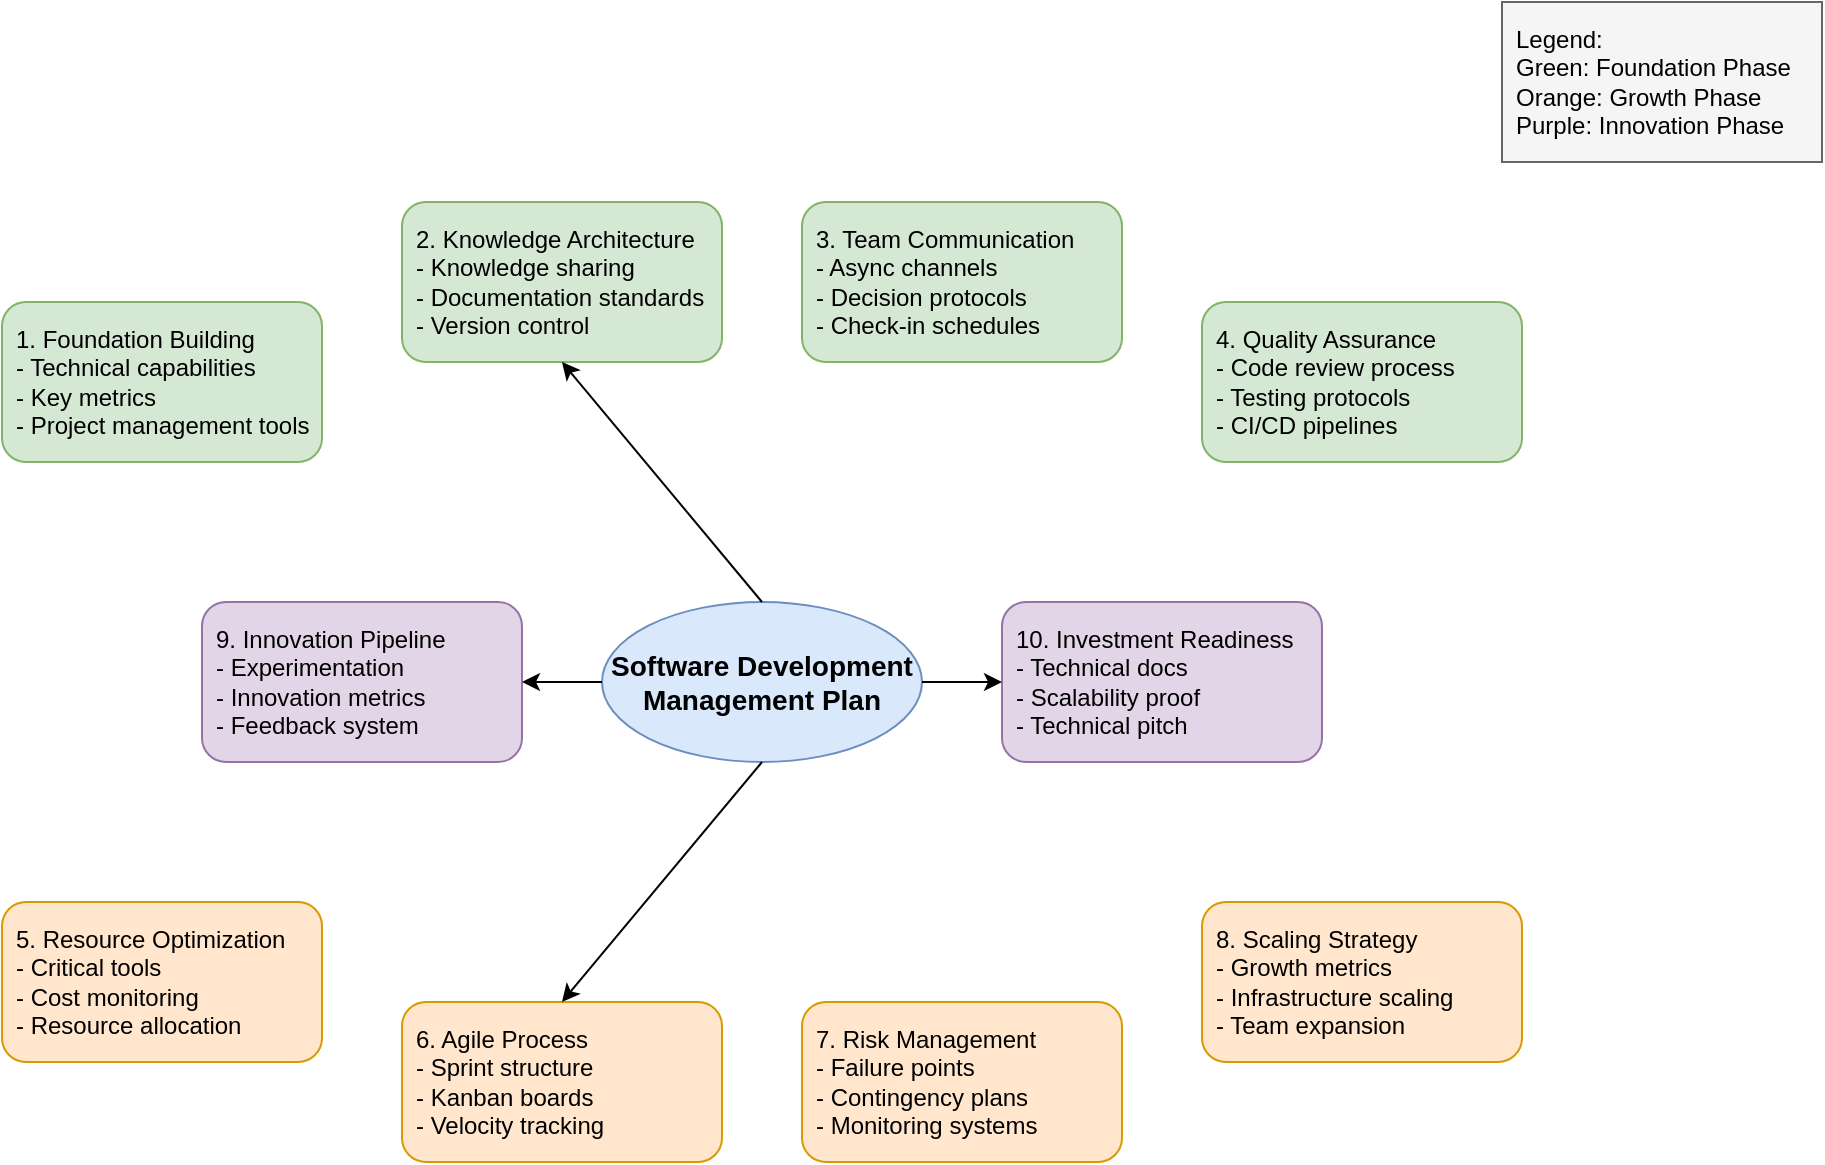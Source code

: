 <mxfile version="26.0.9">
  <diagram name="Page-0" id="fkaJqMSIgnrqb4BessSn">
    <mxGraphModel dx="1636" dy="907" grid="1" gridSize="10" guides="1" tooltips="1" connect="1" arrows="1" fold="1" page="1" pageScale="1" pageWidth="827" pageHeight="1169" math="0" shadow="0">
      <root>
        <mxCell id="0" />
        <mxCell id="1" parent="0" />
        <mxCell id="YbQOrl-EwVgUOmntBzL7-1" value="Software Development&#xa;Management Plan" style="ellipse;whiteSpace=wrap;html=1;fillColor=#dae8fc;strokeColor=#6c8ebf;fontSize=14;fontStyle=1" vertex="1" parent="1">
          <mxGeometry x="500" y="350" width="160" height="80" as="geometry" />
        </mxCell>
        <mxCell id="YbQOrl-EwVgUOmntBzL7-2" value="1. Foundation Building&#xa;- Technical capabilities&#xa;- Key metrics&#xa;- Project management tools" style="rounded=1;whiteSpace=wrap;html=1;fillColor=#d5e8d4;strokeColor=#82b366;align=left;spacingLeft=5;fontSize=12" vertex="1" parent="1">
          <mxGeometry x="200" y="200" width="160" height="80" as="geometry" />
        </mxCell>
        <mxCell id="YbQOrl-EwVgUOmntBzL7-3" value="2. Knowledge Architecture&#xa;- Knowledge sharing&#xa;- Documentation standards&#xa;- Version control" style="rounded=1;whiteSpace=wrap;html=1;fillColor=#d5e8d4;strokeColor=#82b366;align=left;spacingLeft=5;fontSize=12" vertex="1" parent="1">
          <mxGeometry x="400" y="150" width="160" height="80" as="geometry" />
        </mxCell>
        <mxCell id="YbQOrl-EwVgUOmntBzL7-4" value="3. Team Communication&#xa;- Async channels&#xa;- Decision protocols&#xa;- Check-in schedules" style="rounded=1;whiteSpace=wrap;html=1;fillColor=#d5e8d4;strokeColor=#82b366;align=left;spacingLeft=5;fontSize=12" vertex="1" parent="1">
          <mxGeometry x="600" y="150" width="160" height="80" as="geometry" />
        </mxCell>
        <mxCell id="YbQOrl-EwVgUOmntBzL7-5" value="4. Quality Assurance&#xa;- Code review process&#xa;- Testing protocols&#xa;- CI/CD pipelines" style="rounded=1;whiteSpace=wrap;html=1;fillColor=#d5e8d4;strokeColor=#82b366;align=left;spacingLeft=5;fontSize=12" vertex="1" parent="1">
          <mxGeometry x="800" y="200" width="160" height="80" as="geometry" />
        </mxCell>
        <mxCell id="YbQOrl-EwVgUOmntBzL7-6" value="5. Resource Optimization&#xa;- Critical tools&#xa;- Cost monitoring&#xa;- Resource allocation" style="rounded=1;whiteSpace=wrap;html=1;fillColor=#ffe6cc;strokeColor=#d79b00;align=left;spacingLeft=5;fontSize=12" vertex="1" parent="1">
          <mxGeometry x="200" y="500" width="160" height="80" as="geometry" />
        </mxCell>
        <mxCell id="YbQOrl-EwVgUOmntBzL7-7" value="6. Agile Process&#xa;- Sprint structure&#xa;- Kanban boards&#xa;- Velocity tracking" style="rounded=1;whiteSpace=wrap;html=1;fillColor=#ffe6cc;strokeColor=#d79b00;align=left;spacingLeft=5;fontSize=12" vertex="1" parent="1">
          <mxGeometry x="400" y="550" width="160" height="80" as="geometry" />
        </mxCell>
        <mxCell id="YbQOrl-EwVgUOmntBzL7-8" value="7. Risk Management&#xa;- Failure points&#xa;- Contingency plans&#xa;- Monitoring systems" style="rounded=1;whiteSpace=wrap;html=1;fillColor=#ffe6cc;strokeColor=#d79b00;align=left;spacingLeft=5;fontSize=12" vertex="1" parent="1">
          <mxGeometry x="600" y="550" width="160" height="80" as="geometry" />
        </mxCell>
        <mxCell id="YbQOrl-EwVgUOmntBzL7-9" value="8. Scaling Strategy&#xa;- Growth metrics&#xa;- Infrastructure scaling&#xa;- Team expansion" style="rounded=1;whiteSpace=wrap;html=1;fillColor=#ffe6cc;strokeColor=#d79b00;align=left;spacingLeft=5;fontSize=12" vertex="1" parent="1">
          <mxGeometry x="800" y="500" width="160" height="80" as="geometry" />
        </mxCell>
        <mxCell id="YbQOrl-EwVgUOmntBzL7-10" value="9. Innovation Pipeline&#xa;- Experimentation&#xa;- Innovation metrics&#xa;- Feedback system" style="rounded=1;whiteSpace=wrap;html=1;fillColor=#e1d5e7;strokeColor=#9673a6;align=left;spacingLeft=5;fontSize=12" vertex="1" parent="1">
          <mxGeometry x="300" y="350" width="160" height="80" as="geometry" />
        </mxCell>
        <mxCell id="YbQOrl-EwVgUOmntBzL7-11" value="10. Investment Readiness&#xa;- Technical docs&#xa;- Scalability proof&#xa;- Technical pitch" style="rounded=1;whiteSpace=wrap;html=1;fillColor=#e1d5e7;strokeColor=#9673a6;align=left;spacingLeft=5;fontSize=12" vertex="1" parent="1">
          <mxGeometry x="700" y="350" width="160" height="80" as="geometry" />
        </mxCell>
        <mxCell id="YbQOrl-EwVgUOmntBzL7-12" value="" style="endArrow=classic;html=1;exitX=1;exitY=0.5;entryX=0;entryY=0.5;" edge="1" parent="1" source="YbQOrl-EwVgUOmntBzL7-1" target="YbQOrl-EwVgUOmntBzL7-11">
          <mxGeometry width="50" height="50" relative="1" as="geometry" />
        </mxCell>
        <mxCell id="YbQOrl-EwVgUOmntBzL7-13" value="" style="endArrow=classic;html=1;exitX=0;exitY=0.5;entryX=1;entryY=0.5;" edge="1" parent="1" source="YbQOrl-EwVgUOmntBzL7-1" target="YbQOrl-EwVgUOmntBzL7-10">
          <mxGeometry width="50" height="50" relative="1" as="geometry" />
        </mxCell>
        <mxCell id="YbQOrl-EwVgUOmntBzL7-14" value="" style="endArrow=classic;html=1;exitX=0.5;exitY=0;entryX=0.5;entryY=1;" edge="1" parent="1" source="YbQOrl-EwVgUOmntBzL7-1" target="YbQOrl-EwVgUOmntBzL7-3">
          <mxGeometry width="50" height="50" relative="1" as="geometry" />
        </mxCell>
        <mxCell id="YbQOrl-EwVgUOmntBzL7-15" value="" style="endArrow=classic;html=1;exitX=0.5;exitY=1;entryX=0.5;entryY=0;" edge="1" parent="1" source="YbQOrl-EwVgUOmntBzL7-1" target="YbQOrl-EwVgUOmntBzL7-7">
          <mxGeometry width="50" height="50" relative="1" as="geometry" />
        </mxCell>
        <mxCell id="YbQOrl-EwVgUOmntBzL7-16" value="Legend:&#xa;Green: Foundation Phase&#xa;Orange: Growth Phase&#xa;Purple: Innovation Phase" style="rounded=0;whiteSpace=wrap;html=1;fillColor=#f5f5f5;strokeColor=#666666;align=left;spacingLeft=5;fontSize=12" vertex="1" parent="1">
          <mxGeometry x="950" y="50" width="160" height="80" as="geometry" />
        </mxCell>
      </root>
    </mxGraphModel>
  </diagram>
</mxfile>
